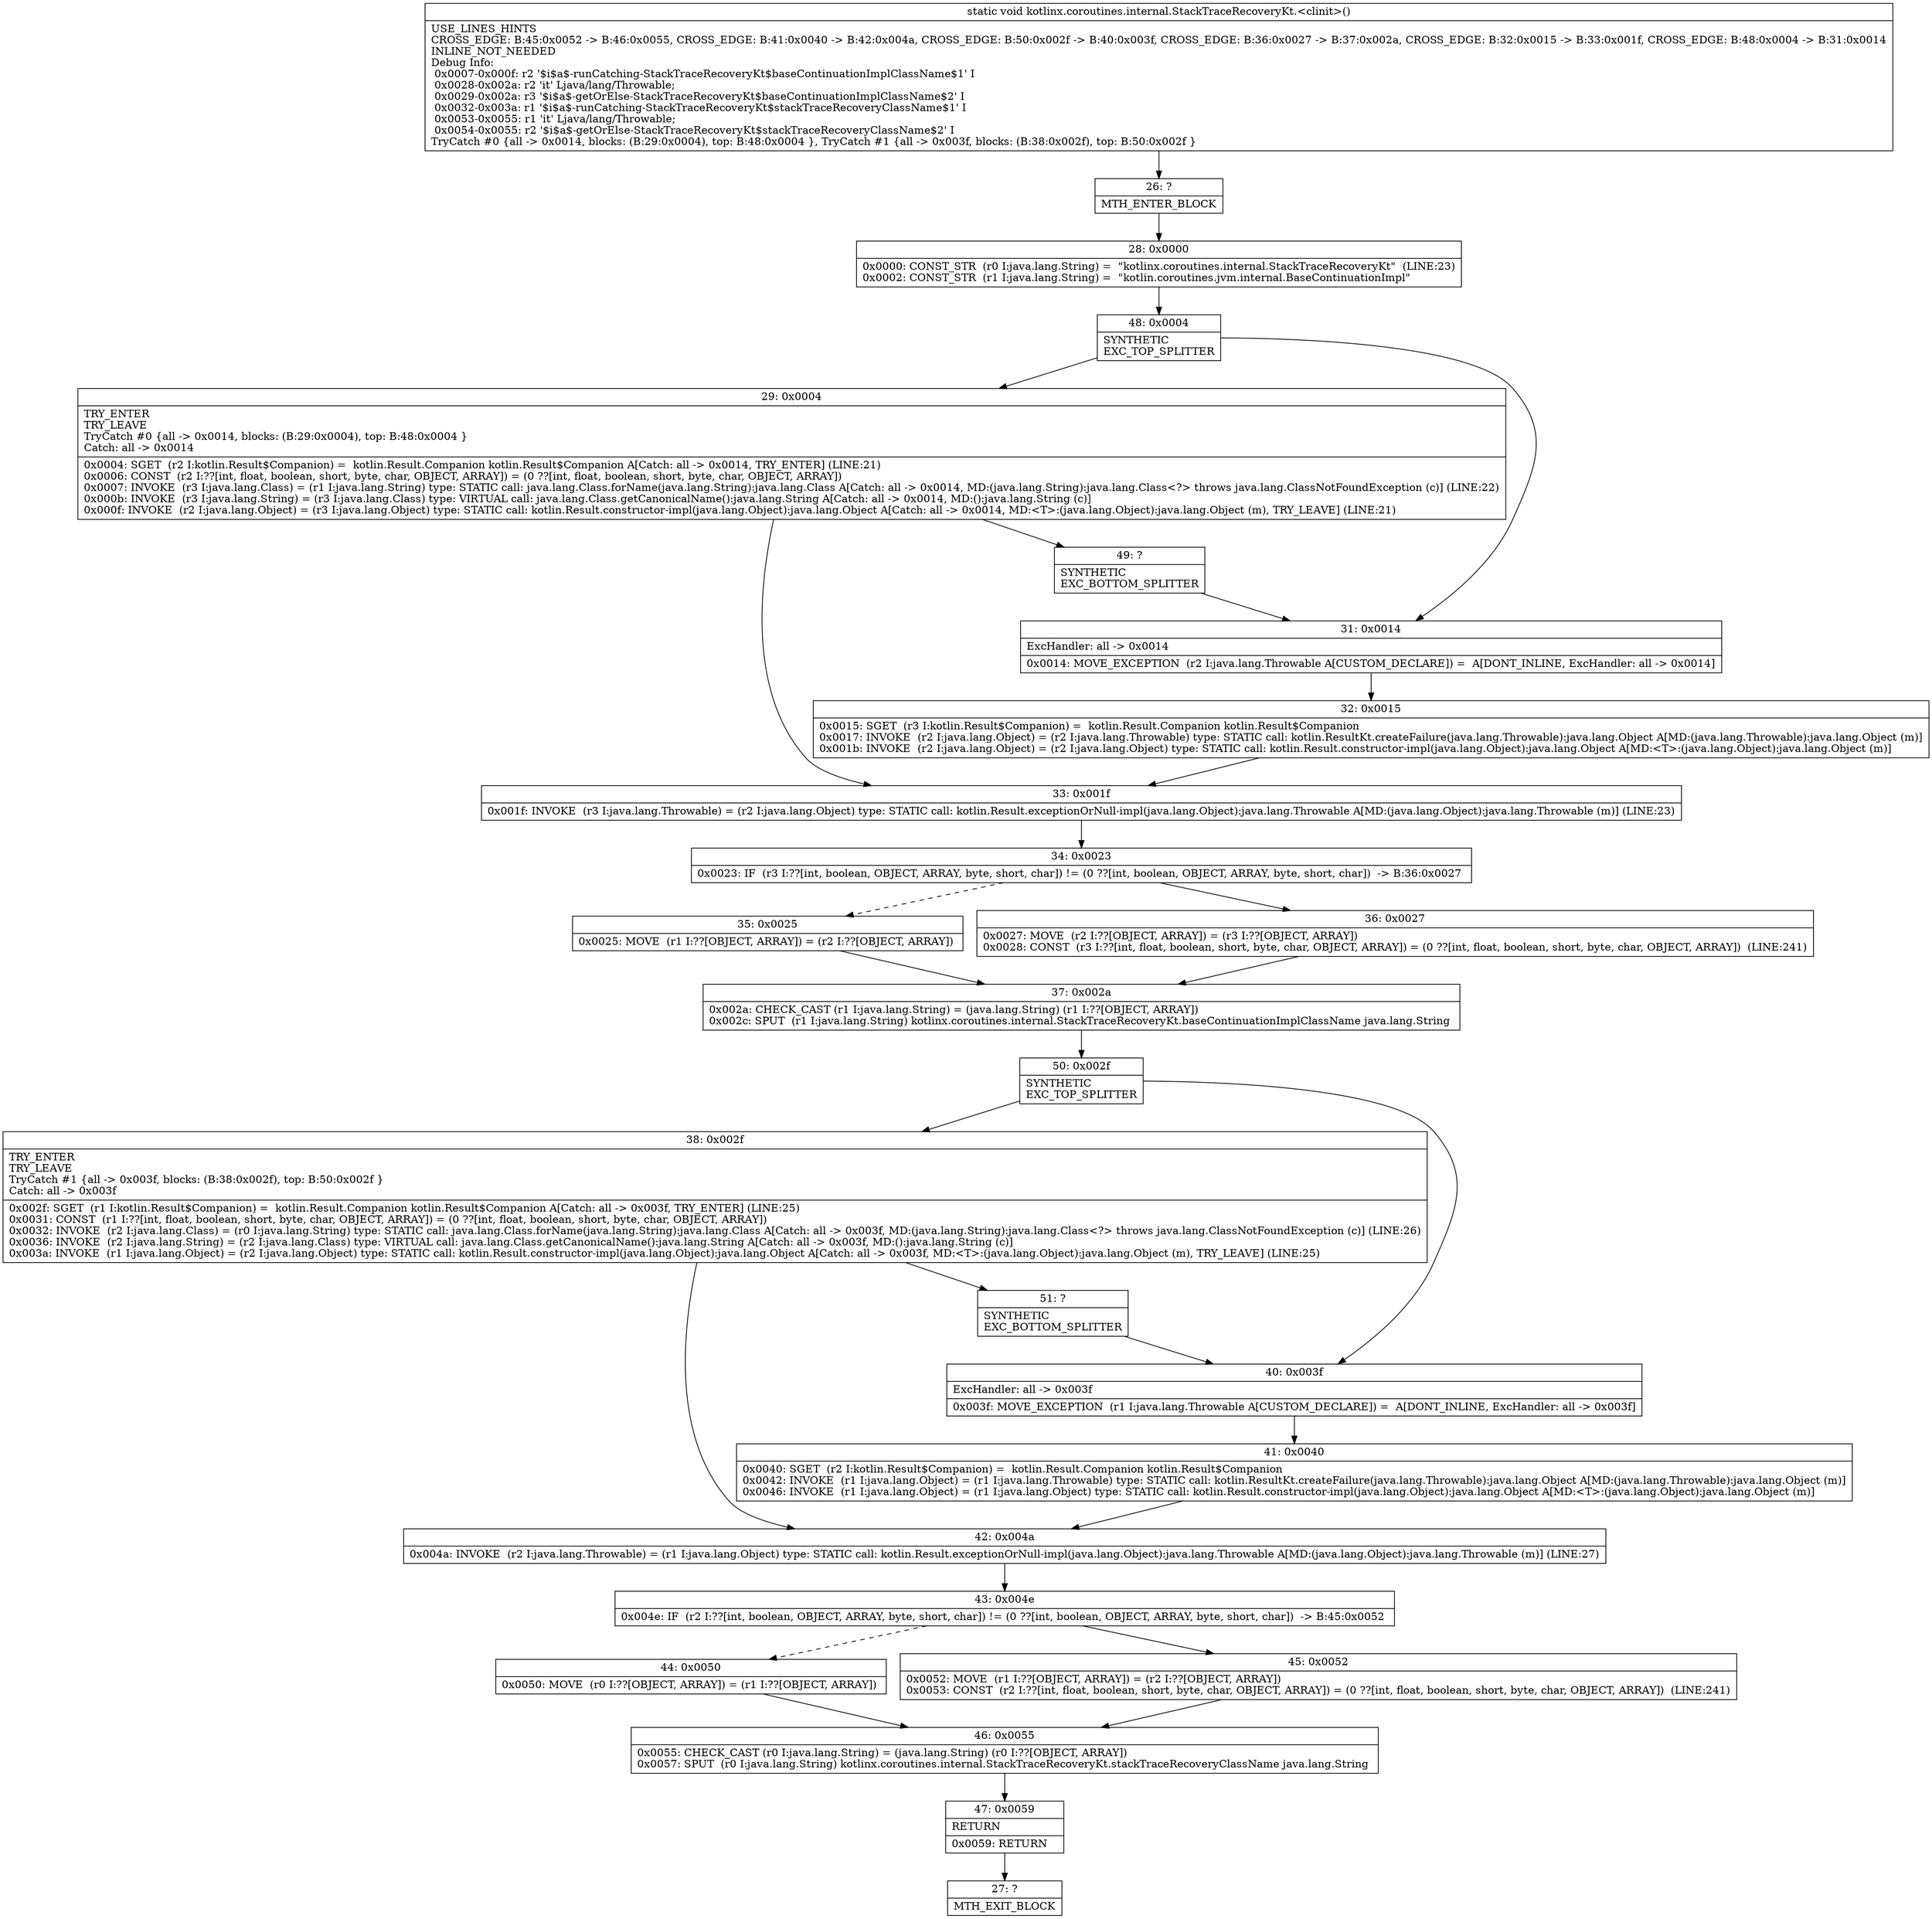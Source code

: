 digraph "CFG forkotlinx.coroutines.internal.StackTraceRecoveryKt.\<clinit\>()V" {
Node_26 [shape=record,label="{26\:\ ?|MTH_ENTER_BLOCK\l}"];
Node_28 [shape=record,label="{28\:\ 0x0000|0x0000: CONST_STR  (r0 I:java.lang.String) =  \"kotlinx.coroutines.internal.StackTraceRecoveryKt\"  (LINE:23)\l0x0002: CONST_STR  (r1 I:java.lang.String) =  \"kotlin.coroutines.jvm.internal.BaseContinuationImpl\" \l}"];
Node_48 [shape=record,label="{48\:\ 0x0004|SYNTHETIC\lEXC_TOP_SPLITTER\l}"];
Node_29 [shape=record,label="{29\:\ 0x0004|TRY_ENTER\lTRY_LEAVE\lTryCatch #0 \{all \-\> 0x0014, blocks: (B:29:0x0004), top: B:48:0x0004 \}\lCatch: all \-\> 0x0014\l|0x0004: SGET  (r2 I:kotlin.Result$Companion) =  kotlin.Result.Companion kotlin.Result$Companion A[Catch: all \-\> 0x0014, TRY_ENTER] (LINE:21)\l0x0006: CONST  (r2 I:??[int, float, boolean, short, byte, char, OBJECT, ARRAY]) = (0 ??[int, float, boolean, short, byte, char, OBJECT, ARRAY]) \l0x0007: INVOKE  (r3 I:java.lang.Class) = (r1 I:java.lang.String) type: STATIC call: java.lang.Class.forName(java.lang.String):java.lang.Class A[Catch: all \-\> 0x0014, MD:(java.lang.String):java.lang.Class\<?\> throws java.lang.ClassNotFoundException (c)] (LINE:22)\l0x000b: INVOKE  (r3 I:java.lang.String) = (r3 I:java.lang.Class) type: VIRTUAL call: java.lang.Class.getCanonicalName():java.lang.String A[Catch: all \-\> 0x0014, MD:():java.lang.String (c)]\l0x000f: INVOKE  (r2 I:java.lang.Object) = (r3 I:java.lang.Object) type: STATIC call: kotlin.Result.constructor\-impl(java.lang.Object):java.lang.Object A[Catch: all \-\> 0x0014, MD:\<T\>:(java.lang.Object):java.lang.Object (m), TRY_LEAVE] (LINE:21)\l}"];
Node_33 [shape=record,label="{33\:\ 0x001f|0x001f: INVOKE  (r3 I:java.lang.Throwable) = (r2 I:java.lang.Object) type: STATIC call: kotlin.Result.exceptionOrNull\-impl(java.lang.Object):java.lang.Throwable A[MD:(java.lang.Object):java.lang.Throwable (m)] (LINE:23)\l}"];
Node_34 [shape=record,label="{34\:\ 0x0023|0x0023: IF  (r3 I:??[int, boolean, OBJECT, ARRAY, byte, short, char]) != (0 ??[int, boolean, OBJECT, ARRAY, byte, short, char])  \-\> B:36:0x0027 \l}"];
Node_35 [shape=record,label="{35\:\ 0x0025|0x0025: MOVE  (r1 I:??[OBJECT, ARRAY]) = (r2 I:??[OBJECT, ARRAY]) \l}"];
Node_37 [shape=record,label="{37\:\ 0x002a|0x002a: CHECK_CAST (r1 I:java.lang.String) = (java.lang.String) (r1 I:??[OBJECT, ARRAY]) \l0x002c: SPUT  (r1 I:java.lang.String) kotlinx.coroutines.internal.StackTraceRecoveryKt.baseContinuationImplClassName java.lang.String \l}"];
Node_50 [shape=record,label="{50\:\ 0x002f|SYNTHETIC\lEXC_TOP_SPLITTER\l}"];
Node_38 [shape=record,label="{38\:\ 0x002f|TRY_ENTER\lTRY_LEAVE\lTryCatch #1 \{all \-\> 0x003f, blocks: (B:38:0x002f), top: B:50:0x002f \}\lCatch: all \-\> 0x003f\l|0x002f: SGET  (r1 I:kotlin.Result$Companion) =  kotlin.Result.Companion kotlin.Result$Companion A[Catch: all \-\> 0x003f, TRY_ENTER] (LINE:25)\l0x0031: CONST  (r1 I:??[int, float, boolean, short, byte, char, OBJECT, ARRAY]) = (0 ??[int, float, boolean, short, byte, char, OBJECT, ARRAY]) \l0x0032: INVOKE  (r2 I:java.lang.Class) = (r0 I:java.lang.String) type: STATIC call: java.lang.Class.forName(java.lang.String):java.lang.Class A[Catch: all \-\> 0x003f, MD:(java.lang.String):java.lang.Class\<?\> throws java.lang.ClassNotFoundException (c)] (LINE:26)\l0x0036: INVOKE  (r2 I:java.lang.String) = (r2 I:java.lang.Class) type: VIRTUAL call: java.lang.Class.getCanonicalName():java.lang.String A[Catch: all \-\> 0x003f, MD:():java.lang.String (c)]\l0x003a: INVOKE  (r1 I:java.lang.Object) = (r2 I:java.lang.Object) type: STATIC call: kotlin.Result.constructor\-impl(java.lang.Object):java.lang.Object A[Catch: all \-\> 0x003f, MD:\<T\>:(java.lang.Object):java.lang.Object (m), TRY_LEAVE] (LINE:25)\l}"];
Node_42 [shape=record,label="{42\:\ 0x004a|0x004a: INVOKE  (r2 I:java.lang.Throwable) = (r1 I:java.lang.Object) type: STATIC call: kotlin.Result.exceptionOrNull\-impl(java.lang.Object):java.lang.Throwable A[MD:(java.lang.Object):java.lang.Throwable (m)] (LINE:27)\l}"];
Node_43 [shape=record,label="{43\:\ 0x004e|0x004e: IF  (r2 I:??[int, boolean, OBJECT, ARRAY, byte, short, char]) != (0 ??[int, boolean, OBJECT, ARRAY, byte, short, char])  \-\> B:45:0x0052 \l}"];
Node_44 [shape=record,label="{44\:\ 0x0050|0x0050: MOVE  (r0 I:??[OBJECT, ARRAY]) = (r1 I:??[OBJECT, ARRAY]) \l}"];
Node_46 [shape=record,label="{46\:\ 0x0055|0x0055: CHECK_CAST (r0 I:java.lang.String) = (java.lang.String) (r0 I:??[OBJECT, ARRAY]) \l0x0057: SPUT  (r0 I:java.lang.String) kotlinx.coroutines.internal.StackTraceRecoveryKt.stackTraceRecoveryClassName java.lang.String \l}"];
Node_47 [shape=record,label="{47\:\ 0x0059|RETURN\l|0x0059: RETURN   \l}"];
Node_27 [shape=record,label="{27\:\ ?|MTH_EXIT_BLOCK\l}"];
Node_45 [shape=record,label="{45\:\ 0x0052|0x0052: MOVE  (r1 I:??[OBJECT, ARRAY]) = (r2 I:??[OBJECT, ARRAY]) \l0x0053: CONST  (r2 I:??[int, float, boolean, short, byte, char, OBJECT, ARRAY]) = (0 ??[int, float, boolean, short, byte, char, OBJECT, ARRAY])  (LINE:241)\l}"];
Node_51 [shape=record,label="{51\:\ ?|SYNTHETIC\lEXC_BOTTOM_SPLITTER\l}"];
Node_40 [shape=record,label="{40\:\ 0x003f|ExcHandler: all \-\> 0x003f\l|0x003f: MOVE_EXCEPTION  (r1 I:java.lang.Throwable A[CUSTOM_DECLARE]) =  A[DONT_INLINE, ExcHandler: all \-\> 0x003f]\l}"];
Node_41 [shape=record,label="{41\:\ 0x0040|0x0040: SGET  (r2 I:kotlin.Result$Companion) =  kotlin.Result.Companion kotlin.Result$Companion \l0x0042: INVOKE  (r1 I:java.lang.Object) = (r1 I:java.lang.Throwable) type: STATIC call: kotlin.ResultKt.createFailure(java.lang.Throwable):java.lang.Object A[MD:(java.lang.Throwable):java.lang.Object (m)]\l0x0046: INVOKE  (r1 I:java.lang.Object) = (r1 I:java.lang.Object) type: STATIC call: kotlin.Result.constructor\-impl(java.lang.Object):java.lang.Object A[MD:\<T\>:(java.lang.Object):java.lang.Object (m)]\l}"];
Node_36 [shape=record,label="{36\:\ 0x0027|0x0027: MOVE  (r2 I:??[OBJECT, ARRAY]) = (r3 I:??[OBJECT, ARRAY]) \l0x0028: CONST  (r3 I:??[int, float, boolean, short, byte, char, OBJECT, ARRAY]) = (0 ??[int, float, boolean, short, byte, char, OBJECT, ARRAY])  (LINE:241)\l}"];
Node_49 [shape=record,label="{49\:\ ?|SYNTHETIC\lEXC_BOTTOM_SPLITTER\l}"];
Node_31 [shape=record,label="{31\:\ 0x0014|ExcHandler: all \-\> 0x0014\l|0x0014: MOVE_EXCEPTION  (r2 I:java.lang.Throwable A[CUSTOM_DECLARE]) =  A[DONT_INLINE, ExcHandler: all \-\> 0x0014]\l}"];
Node_32 [shape=record,label="{32\:\ 0x0015|0x0015: SGET  (r3 I:kotlin.Result$Companion) =  kotlin.Result.Companion kotlin.Result$Companion \l0x0017: INVOKE  (r2 I:java.lang.Object) = (r2 I:java.lang.Throwable) type: STATIC call: kotlin.ResultKt.createFailure(java.lang.Throwable):java.lang.Object A[MD:(java.lang.Throwable):java.lang.Object (m)]\l0x001b: INVOKE  (r2 I:java.lang.Object) = (r2 I:java.lang.Object) type: STATIC call: kotlin.Result.constructor\-impl(java.lang.Object):java.lang.Object A[MD:\<T\>:(java.lang.Object):java.lang.Object (m)]\l}"];
MethodNode[shape=record,label="{static void kotlinx.coroutines.internal.StackTraceRecoveryKt.\<clinit\>()  | USE_LINES_HINTS\lCROSS_EDGE: B:45:0x0052 \-\> B:46:0x0055, CROSS_EDGE: B:41:0x0040 \-\> B:42:0x004a, CROSS_EDGE: B:50:0x002f \-\> B:40:0x003f, CROSS_EDGE: B:36:0x0027 \-\> B:37:0x002a, CROSS_EDGE: B:32:0x0015 \-\> B:33:0x001f, CROSS_EDGE: B:48:0x0004 \-\> B:31:0x0014\lINLINE_NOT_NEEDED\lDebug Info:\l  0x0007\-0x000f: r2 '$i$a$\-runCatching\-StackTraceRecoveryKt$baseContinuationImplClassName$1' I\l  0x0028\-0x002a: r2 'it' Ljava\/lang\/Throwable;\l  0x0029\-0x002a: r3 '$i$a$\-getOrElse\-StackTraceRecoveryKt$baseContinuationImplClassName$2' I\l  0x0032\-0x003a: r1 '$i$a$\-runCatching\-StackTraceRecoveryKt$stackTraceRecoveryClassName$1' I\l  0x0053\-0x0055: r1 'it' Ljava\/lang\/Throwable;\l  0x0054\-0x0055: r2 '$i$a$\-getOrElse\-StackTraceRecoveryKt$stackTraceRecoveryClassName$2' I\lTryCatch #0 \{all \-\> 0x0014, blocks: (B:29:0x0004), top: B:48:0x0004 \}, TryCatch #1 \{all \-\> 0x003f, blocks: (B:38:0x002f), top: B:50:0x002f \}\l}"];
MethodNode -> Node_26;Node_26 -> Node_28;
Node_28 -> Node_48;
Node_48 -> Node_29;
Node_48 -> Node_31;
Node_29 -> Node_33;
Node_29 -> Node_49;
Node_33 -> Node_34;
Node_34 -> Node_35[style=dashed];
Node_34 -> Node_36;
Node_35 -> Node_37;
Node_37 -> Node_50;
Node_50 -> Node_38;
Node_50 -> Node_40;
Node_38 -> Node_42;
Node_38 -> Node_51;
Node_42 -> Node_43;
Node_43 -> Node_44[style=dashed];
Node_43 -> Node_45;
Node_44 -> Node_46;
Node_46 -> Node_47;
Node_47 -> Node_27;
Node_45 -> Node_46;
Node_51 -> Node_40;
Node_40 -> Node_41;
Node_41 -> Node_42;
Node_36 -> Node_37;
Node_49 -> Node_31;
Node_31 -> Node_32;
Node_32 -> Node_33;
}

